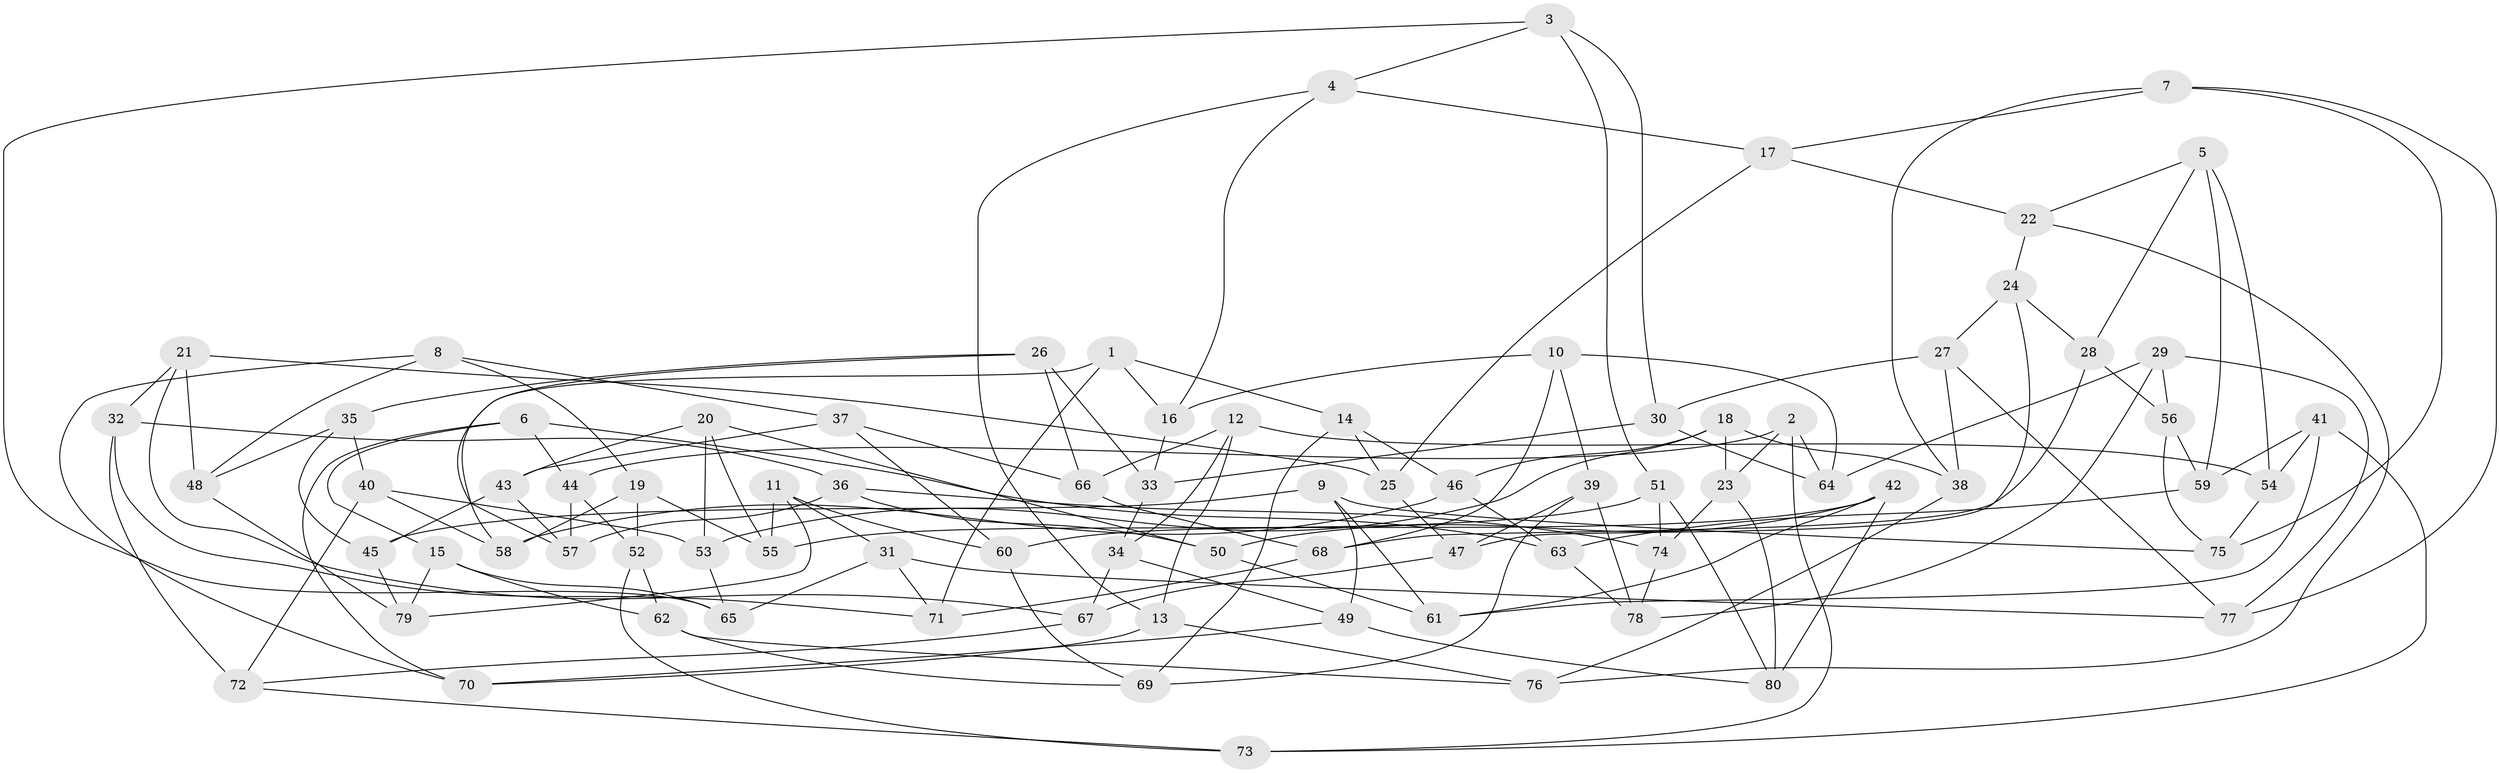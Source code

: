 // Generated by graph-tools (version 1.1) at 2025/11/02/27/25 16:11:42]
// undirected, 80 vertices, 160 edges
graph export_dot {
graph [start="1"]
  node [color=gray90,style=filled];
  1;
  2;
  3;
  4;
  5;
  6;
  7;
  8;
  9;
  10;
  11;
  12;
  13;
  14;
  15;
  16;
  17;
  18;
  19;
  20;
  21;
  22;
  23;
  24;
  25;
  26;
  27;
  28;
  29;
  30;
  31;
  32;
  33;
  34;
  35;
  36;
  37;
  38;
  39;
  40;
  41;
  42;
  43;
  44;
  45;
  46;
  47;
  48;
  49;
  50;
  51;
  52;
  53;
  54;
  55;
  56;
  57;
  58;
  59;
  60;
  61;
  62;
  63;
  64;
  65;
  66;
  67;
  68;
  69;
  70;
  71;
  72;
  73;
  74;
  75;
  76;
  77;
  78;
  79;
  80;
  1 -- 14;
  1 -- 16;
  1 -- 71;
  1 -- 58;
  2 -- 44;
  2 -- 73;
  2 -- 23;
  2 -- 64;
  3 -- 65;
  3 -- 4;
  3 -- 30;
  3 -- 51;
  4 -- 16;
  4 -- 13;
  4 -- 17;
  5 -- 59;
  5 -- 54;
  5 -- 28;
  5 -- 22;
  6 -- 70;
  6 -- 44;
  6 -- 63;
  6 -- 15;
  7 -- 38;
  7 -- 77;
  7 -- 75;
  7 -- 17;
  8 -- 70;
  8 -- 37;
  8 -- 48;
  8 -- 19;
  9 -- 75;
  9 -- 61;
  9 -- 45;
  9 -- 49;
  10 -- 68;
  10 -- 64;
  10 -- 39;
  10 -- 16;
  11 -- 60;
  11 -- 31;
  11 -- 79;
  11 -- 55;
  12 -- 54;
  12 -- 13;
  12 -- 34;
  12 -- 66;
  13 -- 70;
  13 -- 76;
  14 -- 25;
  14 -- 69;
  14 -- 46;
  15 -- 79;
  15 -- 62;
  15 -- 65;
  16 -- 33;
  17 -- 22;
  17 -- 25;
  18 -- 38;
  18 -- 23;
  18 -- 46;
  18 -- 53;
  19 -- 55;
  19 -- 52;
  19 -- 58;
  20 -- 53;
  20 -- 50;
  20 -- 43;
  20 -- 55;
  21 -- 25;
  21 -- 32;
  21 -- 67;
  21 -- 48;
  22 -- 24;
  22 -- 76;
  23 -- 80;
  23 -- 74;
  24 -- 28;
  24 -- 27;
  24 -- 47;
  25 -- 47;
  26 -- 33;
  26 -- 35;
  26 -- 57;
  26 -- 66;
  27 -- 38;
  27 -- 77;
  27 -- 30;
  28 -- 56;
  28 -- 68;
  29 -- 78;
  29 -- 64;
  29 -- 77;
  29 -- 56;
  30 -- 33;
  30 -- 64;
  31 -- 71;
  31 -- 65;
  31 -- 77;
  32 -- 36;
  32 -- 71;
  32 -- 72;
  33 -- 34;
  34 -- 67;
  34 -- 49;
  35 -- 40;
  35 -- 45;
  35 -- 48;
  36 -- 74;
  36 -- 57;
  36 -- 50;
  37 -- 66;
  37 -- 43;
  37 -- 60;
  38 -- 76;
  39 -- 69;
  39 -- 78;
  39 -- 47;
  40 -- 53;
  40 -- 58;
  40 -- 72;
  41 -- 61;
  41 -- 54;
  41 -- 59;
  41 -- 73;
  42 -- 50;
  42 -- 61;
  42 -- 80;
  42 -- 60;
  43 -- 57;
  43 -- 45;
  44 -- 52;
  44 -- 57;
  45 -- 79;
  46 -- 58;
  46 -- 63;
  47 -- 67;
  48 -- 79;
  49 -- 70;
  49 -- 80;
  50 -- 61;
  51 -- 74;
  51 -- 80;
  51 -- 55;
  52 -- 73;
  52 -- 62;
  53 -- 65;
  54 -- 75;
  56 -- 59;
  56 -- 75;
  59 -- 63;
  60 -- 69;
  62 -- 69;
  62 -- 76;
  63 -- 78;
  66 -- 68;
  67 -- 72;
  68 -- 71;
  72 -- 73;
  74 -- 78;
}
